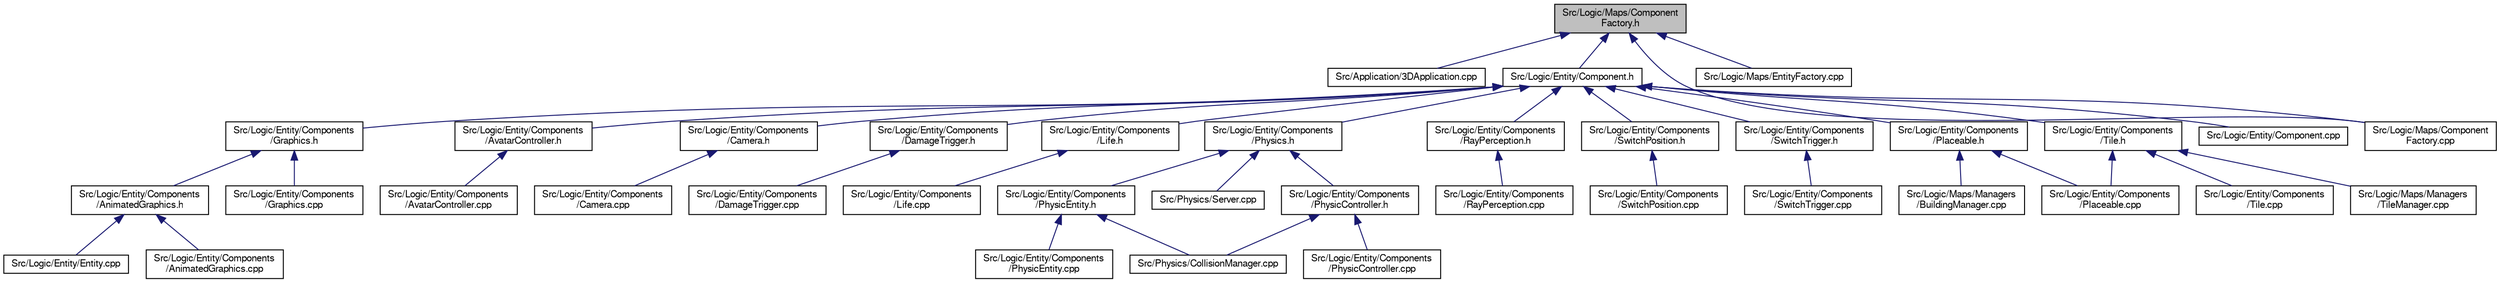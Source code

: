 digraph "Src/Logic/Maps/ComponentFactory.h"
{
  edge [fontname="FreeSans",fontsize="10",labelfontname="FreeSans",labelfontsize="10"];
  node [fontname="FreeSans",fontsize="10",shape=record];
  Node1 [label="Src/Logic/Maps/Component\lFactory.h",height=0.2,width=0.4,color="black", fillcolor="grey75", style="filled", fontcolor="black"];
  Node1 -> Node2 [dir="back",color="midnightblue",fontsize="10",style="solid",fontname="FreeSans"];
  Node2 [label="Src/Application/3DApplication.cpp",height=0.2,width=0.4,color="black", fillcolor="white", style="filled",URL="$3_d_application_8cpp.html",tooltip="Contiene la implementación de la clase aplicacion para aplicaciones basadas en Ogre. "];
  Node1 -> Node3 [dir="back",color="midnightblue",fontsize="10",style="solid",fontname="FreeSans"];
  Node3 [label="Src/Logic/Entity/Component.h",height=0.2,width=0.4,color="black", fillcolor="white", style="filled",URL="$_component_8h.html",tooltip="Contiene la declaraciï¿œn de la clase base de los componentes. "];
  Node3 -> Node4 [dir="back",color="midnightblue",fontsize="10",style="solid",fontname="FreeSans"];
  Node4 [label="Src/Logic/Entity/Component.cpp",height=0.2,width=0.4,color="black", fillcolor="white", style="filled",URL="$_component_8cpp_source.html"];
  Node3 -> Node5 [dir="back",color="midnightblue",fontsize="10",style="solid",fontname="FreeSans"];
  Node5 [label="Src/Logic/Entity/Components\l/Graphics.h",height=0.2,width=0.4,color="black", fillcolor="white", style="filled",URL="$_graphics_8h.html",tooltip="Contiene la declaraciï¿œn del componente que controla la representaciï¿œn grï¿œfica de la entidad..."];
  Node5 -> Node6 [dir="back",color="midnightblue",fontsize="10",style="solid",fontname="FreeSans"];
  Node6 [label="Src/Logic/Entity/Components\l/AnimatedGraphics.h",height=0.2,width=0.4,color="black", fillcolor="white", style="filled",URL="$_animated_graphics_8h.html",tooltip="Contiene la declaraciï¿œn del componente que controla la representaciï¿œn grï¿œfica de una entidad es..."];
  Node6 -> Node7 [dir="back",color="midnightblue",fontsize="10",style="solid",fontname="FreeSans"];
  Node7 [label="Src/Logic/Entity/Components\l/AnimatedGraphics.cpp",height=0.2,width=0.4,color="black", fillcolor="white", style="filled",URL="$_animated_graphics_8cpp.html",tooltip="Contiene la implementaciï¿œn del componente que controla la representaciï¿œn grï¿œfica de una entidad..."];
  Node6 -> Node8 [dir="back",color="midnightblue",fontsize="10",style="solid",fontname="FreeSans"];
  Node8 [label="Src/Logic/Entity/Entity.cpp",height=0.2,width=0.4,color="black", fillcolor="white", style="filled",URL="$_logic_2_entity_2_entity_8cpp_source.html"];
  Node5 -> Node9 [dir="back",color="midnightblue",fontsize="10",style="solid",fontname="FreeSans"];
  Node9 [label="Src/Logic/Entity/Components\l/Graphics.cpp",height=0.2,width=0.4,color="black", fillcolor="white", style="filled",URL="$_graphics_8cpp.html",tooltip="Contiene la implementaciï¿œn del componente que controla la representaciï¿œn grï¿œfica de la entidad..."];
  Node3 -> Node10 [dir="back",color="midnightblue",fontsize="10",style="solid",fontname="FreeSans"];
  Node10 [label="Src/Logic/Entity/Components\l/AvatarController.h",height=0.2,width=0.4,color="black", fillcolor="white", style="filled",URL="$_avatar_controller_8h.html",tooltip="Contiene la declaraciï¿œn del componente que controla el movimiento de la entidad. "];
  Node10 -> Node11 [dir="back",color="midnightblue",fontsize="10",style="solid",fontname="FreeSans"];
  Node11 [label="Src/Logic/Entity/Components\l/AvatarController.cpp",height=0.2,width=0.4,color="black", fillcolor="white", style="filled",URL="$_avatar_controller_8cpp.html",tooltip="Contiene la implementaciï¿œn del componente que controla el movimiento de la entidad. "];
  Node3 -> Node12 [dir="back",color="midnightblue",fontsize="10",style="solid",fontname="FreeSans"];
  Node12 [label="Src/Logic/Entity/Components\l/Camera.h",height=0.2,width=0.4,color="black", fillcolor="white", style="filled",URL="$_logic_2_entity_2_components_2_camera_8h_source.html"];
  Node12 -> Node13 [dir="back",color="midnightblue",fontsize="10",style="solid",fontname="FreeSans"];
  Node13 [label="Src/Logic/Entity/Components\l/Camera.cpp",height=0.2,width=0.4,color="black", fillcolor="white", style="filled",URL="$_logic_2_entity_2_components_2_camera_8cpp_source.html"];
  Node3 -> Node14 [dir="back",color="midnightblue",fontsize="10",style="solid",fontname="FreeSans"];
  Node14 [label="Src/Logic/Entity/Components\l/DamageTrigger.h",height=0.2,width=0.4,color="black", fillcolor="white", style="filled",URL="$_damage_trigger_8h.html",tooltip="Contiene la declaraciï¿œn de un componente que envia un mensaje DAMAGED cuando su entidad es tocada..."];
  Node14 -> Node15 [dir="back",color="midnightblue",fontsize="10",style="solid",fontname="FreeSans"];
  Node15 [label="Src/Logic/Entity/Components\l/DamageTrigger.cpp",height=0.2,width=0.4,color="black", fillcolor="white", style="filled",URL="$_damage_trigger_8cpp.html",tooltip="Contiene la implementaciï¿œn del componente que envia un mensaje DAMAGED cuando su entidad es tocada..."];
  Node3 -> Node16 [dir="back",color="midnightblue",fontsize="10",style="solid",fontname="FreeSans"];
  Node16 [label="Src/Logic/Entity/Components\l/Life.h",height=0.2,width=0.4,color="black", fillcolor="white", style="filled",URL="$_life_8h.html",tooltip="Contiene la declaraciï¿œn del componente que controla la vida de una entidad. "];
  Node16 -> Node17 [dir="back",color="midnightblue",fontsize="10",style="solid",fontname="FreeSans"];
  Node17 [label="Src/Logic/Entity/Components\l/Life.cpp",height=0.2,width=0.4,color="black", fillcolor="white", style="filled",URL="$_life_8cpp.html",tooltip="Contiene la implementaciï¿œn del componente que controla la vida de una entidad. "];
  Node3 -> Node18 [dir="back",color="midnightblue",fontsize="10",style="solid",fontname="FreeSans"];
  Node18 [label="Src/Logic/Entity/Components\l/Physics.h",height=0.2,width=0.4,color="black", fillcolor="white", style="filled",URL="$_physics_8h.html",tooltip="Contiene la declaraciï¿œn de una clase abstracta de la que deben heredar todos los componentes fï¿œsi..."];
  Node18 -> Node19 [dir="back",color="midnightblue",fontsize="10",style="solid",fontname="FreeSans"];
  Node19 [label="Src/Logic/Entity/Components\l/PhysicController.h",height=0.2,width=0.4,color="black", fillcolor="white", style="filled",URL="$_physic_controller_8h.html",tooltip="Contiene la declaraciï¿œn del componente que se utiliza para representar jugadores y enemigos en el m..."];
  Node19 -> Node20 [dir="back",color="midnightblue",fontsize="10",style="solid",fontname="FreeSans"];
  Node20 [label="Src/Logic/Entity/Components\l/PhysicController.cpp",height=0.2,width=0.4,color="black", fillcolor="white", style="filled",URL="$_physic_controller_8cpp.html",tooltip="Contiene la implementaciï¿œn del componente que se utiliza para representar jugadores y enemigos en e..."];
  Node19 -> Node21 [dir="back",color="midnightblue",fontsize="10",style="solid",fontname="FreeSans"];
  Node21 [label="Src/Physics/CollisionManager.cpp",height=0.2,width=0.4,color="black", fillcolor="white", style="filled",URL="$_collision_manager_8cpp.html",tooltip="Contiene la implementación del gestor de colisiones. "];
  Node18 -> Node22 [dir="back",color="midnightblue",fontsize="10",style="solid",fontname="FreeSans"];
  Node22 [label="Src/Logic/Entity/Components\l/PhysicEntity.h",height=0.2,width=0.4,color="black", fillcolor="white", style="filled",URL="$_physic_entity_8h.html",tooltip="Contiene la declaraciï¿œn del componente encargado de representar entidades fï¿œsicas simples..."];
  Node22 -> Node23 [dir="back",color="midnightblue",fontsize="10",style="solid",fontname="FreeSans"];
  Node23 [label="Src/Logic/Entity/Components\l/PhysicEntity.cpp",height=0.2,width=0.4,color="black", fillcolor="white", style="filled",URL="$_physic_entity_8cpp.html",tooltip="Contiene la implementaciï¿œn del componente encargado de representar entidades fï¿œsicas simples..."];
  Node22 -> Node21 [dir="back",color="midnightblue",fontsize="10",style="solid",fontname="FreeSans"];
  Node18 -> Node24 [dir="back",color="midnightblue",fontsize="10",style="solid",fontname="FreeSans"];
  Node24 [label="Src/Physics/Server.cpp",height=0.2,width=0.4,color="black", fillcolor="white", style="filled",URL="$_physics_2_server_8cpp_source.html"];
  Node3 -> Node25 [dir="back",color="midnightblue",fontsize="10",style="solid",fontname="FreeSans"];
  Node25 [label="Src/Logic/Entity/Components\l/Placeable.h",height=0.2,width=0.4,color="black", fillcolor="white", style="filled",URL="$_placeable_8h_source.html"];
  Node25 -> Node26 [dir="back",color="midnightblue",fontsize="10",style="solid",fontname="FreeSans"];
  Node26 [label="Src/Logic/Entity/Components\l/Placeable.cpp",height=0.2,width=0.4,color="black", fillcolor="white", style="filled",URL="$_placeable_8cpp_source.html"];
  Node25 -> Node27 [dir="back",color="midnightblue",fontsize="10",style="solid",fontname="FreeSans"];
  Node27 [label="Src/Logic/Maps/Managers\l/BuildingManager.cpp",height=0.2,width=0.4,color="black", fillcolor="white", style="filled",URL="$_building_manager_8cpp.html",tooltip="Contiene la implementación del gestor de la matriz de tiles. "];
  Node3 -> Node28 [dir="back",color="midnightblue",fontsize="10",style="solid",fontname="FreeSans"];
  Node28 [label="Src/Logic/Entity/Components\l/RayPerception.h",height=0.2,width=0.4,color="black", fillcolor="white", style="filled",URL="$_ray_perception_8h.html",tooltip="Contiene la declaraciï¿œn de un componente de percepciï¿œn basado en lanzamiento de rayos..."];
  Node28 -> Node29 [dir="back",color="midnightblue",fontsize="10",style="solid",fontname="FreeSans"];
  Node29 [label="Src/Logic/Entity/Components\l/RayPerception.cpp",height=0.2,width=0.4,color="black", fillcolor="white", style="filled",URL="$_ray_perception_8cpp.html",tooltip="Contiene la implementaciï¿œn de un componente de percepciï¿œn basado en lanzamiento de rayos..."];
  Node3 -> Node30 [dir="back",color="midnightblue",fontsize="10",style="solid",fontname="FreeSans"];
  Node30 [label="Src/Logic/Entity/Components\l/SwitchPosition.h",height=0.2,width=0.4,color="black", fillcolor="white", style="filled",URL="$_switch_position_8h.html",tooltip="Contiene la declaraciï¿œn del componente que controla el movimiento de una entidad que tiene dos esta..."];
  Node30 -> Node31 [dir="back",color="midnightblue",fontsize="10",style="solid",fontname="FreeSans"];
  Node31 [label="Src/Logic/Entity/Components\l/SwitchPosition.cpp",height=0.2,width=0.4,color="black", fillcolor="white", style="filled",URL="$_switch_position_8cpp.html",tooltip="Contiene la implementaciï¿œn del componente que controla el movimiento de una entidad que tiene dos e..."];
  Node3 -> Node32 [dir="back",color="midnightblue",fontsize="10",style="solid",fontname="FreeSans"];
  Node32 [label="Src/Logic/Entity/Components\l/SwitchTrigger.h",height=0.2,width=0.4,color="black", fillcolor="white", style="filled",URL="$_switch_trigger_8h.html",tooltip="Contiene la declaraciï¿œn del componente que envia un mensaje SWITCH a otra entidad cuando recibe un ..."];
  Node32 -> Node33 [dir="back",color="midnightblue",fontsize="10",style="solid",fontname="FreeSans"];
  Node33 [label="Src/Logic/Entity/Components\l/SwitchTrigger.cpp",height=0.2,width=0.4,color="black", fillcolor="white", style="filled",URL="$_switch_trigger_8cpp.html",tooltip="Contiene la declaraciï¿œn del componente que envia un mensaje SWITCH a otra entidad cuando recibe un ..."];
  Node3 -> Node34 [dir="back",color="midnightblue",fontsize="10",style="solid",fontname="FreeSans"];
  Node34 [label="Src/Logic/Entity/Components\l/Tile.h",height=0.2,width=0.4,color="black", fillcolor="white", style="filled",URL="$_tile_8h_source.html"];
  Node34 -> Node26 [dir="back",color="midnightblue",fontsize="10",style="solid",fontname="FreeSans"];
  Node34 -> Node35 [dir="back",color="midnightblue",fontsize="10",style="solid",fontname="FreeSans"];
  Node35 [label="Src/Logic/Entity/Components\l/Tile.cpp",height=0.2,width=0.4,color="black", fillcolor="white", style="filled",URL="$_tile_8cpp_source.html"];
  Node34 -> Node36 [dir="back",color="midnightblue",fontsize="10",style="solid",fontname="FreeSans"];
  Node36 [label="Src/Logic/Maps/Managers\l/TileManager.cpp",height=0.2,width=0.4,color="black", fillcolor="white", style="filled",URL="$_tile_manager_8cpp.html",tooltip="THIS IS A TEMPLATE OF AN EMPTY SINGLETON MANAGER, CONTAINING ONLY THE MANAGER INSTANCE AND ALL REQUIR..."];
  Node3 -> Node37 [dir="back",color="midnightblue",fontsize="10",style="solid",fontname="FreeSans"];
  Node37 [label="Src/Logic/Maps/Component\lFactory.cpp",height=0.2,width=0.4,color="black", fillcolor="white", style="filled",URL="$_component_factory_8cpp.html",tooltip="Contiene la implementación de la clase CComponentFactory, Singleton que almacena los punteros a funci..."];
  Node1 -> Node37 [dir="back",color="midnightblue",fontsize="10",style="solid",fontname="FreeSans"];
  Node1 -> Node38 [dir="back",color="midnightblue",fontsize="10",style="solid",fontname="FreeSans"];
  Node38 [label="Src/Logic/Maps/EntityFactory.cpp",height=0.2,width=0.4,color="black", fillcolor="white", style="filled",URL="$_entity_factory_8cpp.html",tooltip="Contiene la implementación de la clase factoría de entidades del juego. "];
}
